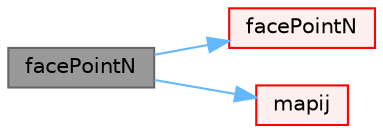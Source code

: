digraph "facePointN"
{
 // LATEX_PDF_SIZE
  bgcolor="transparent";
  edge [fontname=Helvetica,fontsize=10,labelfontname=Helvetica,labelfontsize=10];
  node [fontname=Helvetica,fontsize=10,shape=box,height=0.2,width=0.4];
  rankdir="LR";
  Node1 [id="Node000001",label="facePointN",height=0.2,width=0.4,color="gray40", fillcolor="grey60", style="filled", fontcolor="black",tooltip=" "];
  Node1 -> Node2 [id="edge1_Node000001_Node000002",color="steelblue1",style="solid",tooltip=" "];
  Node2 [id="Node000002",label="facePointN",height=0.2,width=0.4,color="red", fillcolor="#FFF0F0", style="filled",URL="$namespaceFoam.html#a44e9552ea7d3b2434deef68417dff16d",tooltip=" "];
  Node1 -> Node7 [id="edge2_Node000001_Node000007",color="steelblue1",style="solid",tooltip=" "];
  Node7 [id="Node000007",label="mapij",height=0.2,width=0.4,color="red", fillcolor="#FFF0F0", style="filled",URL="$namespaceFoam.html#a5e888630f82026be330ad52fcd974d29",tooltip=" "];
}
